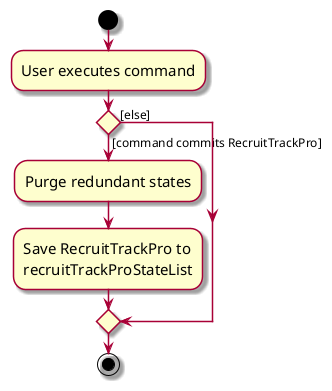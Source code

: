 @startuml
skin rose
skinparam ActivityFontSize 15
skinparam ArrowFontSize 12
start
:User executes command;

'Since the beta syntax does not support placing the condition outside the
'diamond we place it as the true branch instead.

if () then ([command commits RecruitTrackPro])
    :Purge redundant states;
    :Save RecruitTrackPro to
    recruitTrackProStateList;
else ([else])
endif
stop
@enduml
